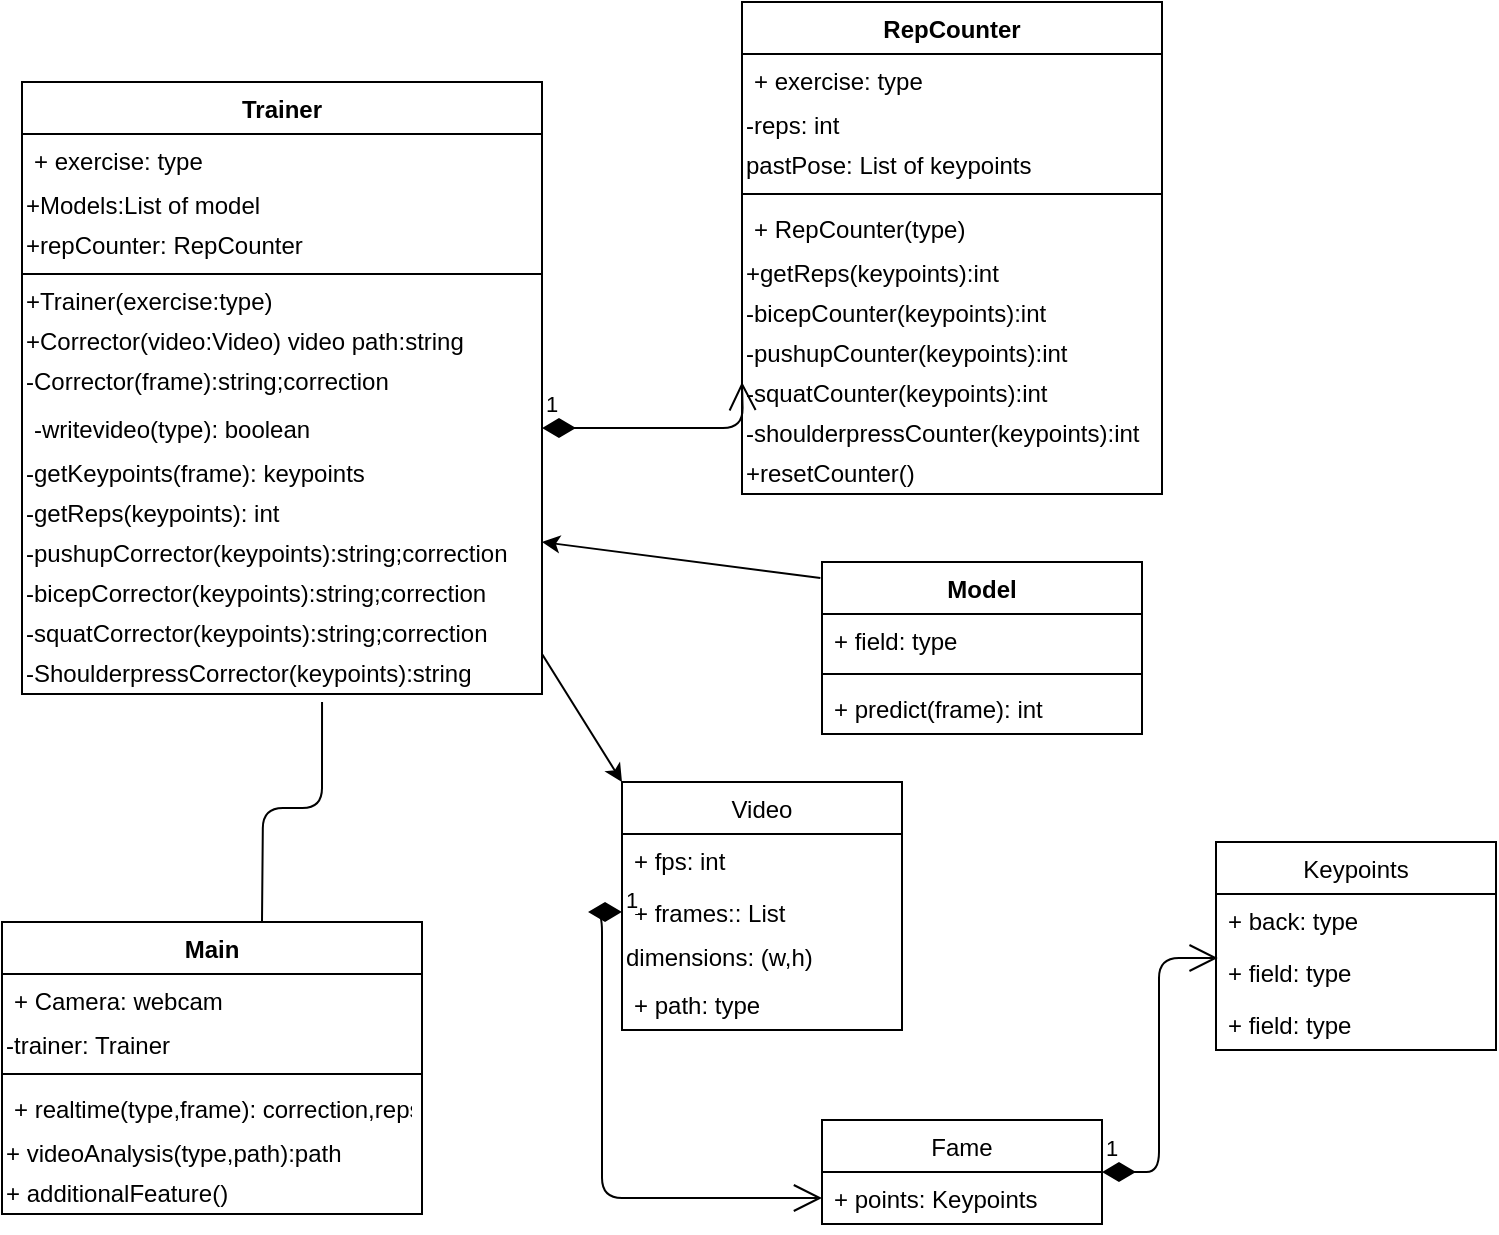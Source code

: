 <mxfile version="14.5.10" type="github">
  <diagram id="C5RBs43oDa-KdzZeNtuy" name="Page-1">
    <mxGraphModel dx="1038" dy="528" grid="1" gridSize="10" guides="1" tooltips="1" connect="1" arrows="1" fold="1" page="1" pageScale="1" pageWidth="827" pageHeight="1169" math="0" shadow="0">
      <root>
        <mxCell id="WIyWlLk6GJQsqaUBKTNV-0" />
        <mxCell id="WIyWlLk6GJQsqaUBKTNV-1" parent="WIyWlLk6GJQsqaUBKTNV-0" />
        <mxCell id="a0mymaZdTOn8uS32HoLL-4" value="Keypoints" style="swimlane;fontStyle=0;childLayout=stackLayout;horizontal=1;startSize=26;fillColor=none;horizontalStack=0;resizeParent=1;resizeParentMax=0;resizeLast=0;collapsible=1;marginBottom=0;" parent="WIyWlLk6GJQsqaUBKTNV-1" vertex="1">
          <mxGeometry x="687" y="420" width="140" height="104" as="geometry" />
        </mxCell>
        <mxCell id="a0mymaZdTOn8uS32HoLL-5" value="+ back: type" style="text;strokeColor=none;fillColor=none;align=left;verticalAlign=top;spacingLeft=4;spacingRight=4;overflow=hidden;rotatable=0;points=[[0,0.5],[1,0.5]];portConstraint=eastwest;" parent="a0mymaZdTOn8uS32HoLL-4" vertex="1">
          <mxGeometry y="26" width="140" height="26" as="geometry" />
        </mxCell>
        <mxCell id="a0mymaZdTOn8uS32HoLL-6" value="+ field: type" style="text;strokeColor=none;fillColor=none;align=left;verticalAlign=top;spacingLeft=4;spacingRight=4;overflow=hidden;rotatable=0;points=[[0,0.5],[1,0.5]];portConstraint=eastwest;" parent="a0mymaZdTOn8uS32HoLL-4" vertex="1">
          <mxGeometry y="52" width="140" height="26" as="geometry" />
        </mxCell>
        <mxCell id="a0mymaZdTOn8uS32HoLL-7" value="+ field: type" style="text;strokeColor=none;fillColor=none;align=left;verticalAlign=top;spacingLeft=4;spacingRight=4;overflow=hidden;rotatable=0;points=[[0,0.5],[1,0.5]];portConstraint=eastwest;" parent="a0mymaZdTOn8uS32HoLL-4" vertex="1">
          <mxGeometry y="78" width="140" height="26" as="geometry" />
        </mxCell>
        <mxCell id="a0mymaZdTOn8uS32HoLL-8" value="Trainer" style="swimlane;fontStyle=1;align=center;verticalAlign=top;childLayout=stackLayout;horizontal=1;startSize=26;horizontalStack=0;resizeParent=1;resizeParentMax=0;resizeLast=0;collapsible=1;marginBottom=0;" parent="WIyWlLk6GJQsqaUBKTNV-1" vertex="1">
          <mxGeometry x="90" y="40" width="260" height="306" as="geometry">
            <mxRectangle x="630" y="240" width="70" height="26" as="alternateBounds" />
          </mxGeometry>
        </mxCell>
        <mxCell id="a0mymaZdTOn8uS32HoLL-9" value="+ exercise: type " style="text;strokeColor=none;fillColor=none;align=left;verticalAlign=top;spacingLeft=4;spacingRight=4;overflow=hidden;rotatable=0;points=[[0,0.5],[1,0.5]];portConstraint=eastwest;" parent="a0mymaZdTOn8uS32HoLL-8" vertex="1">
          <mxGeometry y="26" width="260" height="26" as="geometry" />
        </mxCell>
        <mxCell id="DeUj1NdnGwY6QF6CIB1H-15" value="+Models:List of model" style="text;html=1;strokeColor=none;fillColor=none;align=left;verticalAlign=middle;whiteSpace=wrap;rounded=0;" vertex="1" parent="a0mymaZdTOn8uS32HoLL-8">
          <mxGeometry y="52" width="260" height="20" as="geometry" />
        </mxCell>
        <mxCell id="DeUj1NdnGwY6QF6CIB1H-14" value="+repCounter: RepCounter" style="text;html=1;strokeColor=none;fillColor=none;align=left;verticalAlign=middle;whiteSpace=wrap;rounded=0;" vertex="1" parent="a0mymaZdTOn8uS32HoLL-8">
          <mxGeometry y="72" width="260" height="20" as="geometry" />
        </mxCell>
        <mxCell id="a0mymaZdTOn8uS32HoLL-10" value="" style="line;strokeWidth=1;fillColor=none;align=left;verticalAlign=middle;spacingTop=-1;spacingLeft=3;spacingRight=3;rotatable=0;labelPosition=right;points=[];portConstraint=eastwest;" parent="a0mymaZdTOn8uS32HoLL-8" vertex="1">
          <mxGeometry y="92" width="260" height="8" as="geometry" />
        </mxCell>
        <mxCell id="UNvvKq0hMDLlutOKs-n3-9" value="+Trainer(exercise:type)" style="text;html=1;resizable=0;autosize=1;align=left;verticalAlign=middle;points=[];fillColor=none;strokeColor=none;rounded=0;" parent="a0mymaZdTOn8uS32HoLL-8" vertex="1">
          <mxGeometry y="100" width="260" height="20" as="geometry" />
        </mxCell>
        <mxCell id="UNvvKq0hMDLlutOKs-n3-0" value="+&lt;span&gt;Corrector&lt;/span&gt;(video:Video) video path:string" style="text;html=1;resizable=0;autosize=1;align=left;verticalAlign=middle;points=[];fillColor=none;strokeColor=none;rounded=0;" parent="a0mymaZdTOn8uS32HoLL-8" vertex="1">
          <mxGeometry y="120" width="260" height="20" as="geometry" />
        </mxCell>
        <mxCell id="DeUj1NdnGwY6QF6CIB1H-4" value="-Corrector(frame):string;correction" style="text;html=1;strokeColor=none;fillColor=none;align=left;verticalAlign=middle;whiteSpace=wrap;rounded=0;" vertex="1" parent="a0mymaZdTOn8uS32HoLL-8">
          <mxGeometry y="140" width="260" height="20" as="geometry" />
        </mxCell>
        <mxCell id="a0mymaZdTOn8uS32HoLL-11" value="-writevideo(type): boolean&#xa;" style="text;strokeColor=none;fillColor=none;align=left;verticalAlign=top;spacingLeft=4;spacingRight=4;overflow=hidden;rotatable=0;points=[[0,0.5],[1,0.5]];portConstraint=eastwest;" parent="a0mymaZdTOn8uS32HoLL-8" vertex="1">
          <mxGeometry y="160" width="260" height="26" as="geometry" />
        </mxCell>
        <mxCell id="UNvvKq0hMDLlutOKs-n3-23" value="-getKeypoints(frame): keypoints" style="text;html=1;strokeColor=none;fillColor=none;align=left;verticalAlign=middle;whiteSpace=wrap;rounded=0;" parent="a0mymaZdTOn8uS32HoLL-8" vertex="1">
          <mxGeometry y="186" width="260" height="20" as="geometry" />
        </mxCell>
        <mxCell id="UNvvKq0hMDLlutOKs-n3-24" value="-getReps(keypoints): int" style="text;html=1;strokeColor=none;fillColor=none;align=left;verticalAlign=middle;whiteSpace=wrap;rounded=0;" parent="a0mymaZdTOn8uS32HoLL-8" vertex="1">
          <mxGeometry y="206" width="260" height="20" as="geometry" />
        </mxCell>
        <mxCell id="DeUj1NdnGwY6QF6CIB1H-1" value="-pushupCorrector(keypoints):string;correction" style="text;html=1;strokeColor=none;fillColor=none;align=left;verticalAlign=middle;whiteSpace=wrap;rounded=0;" vertex="1" parent="a0mymaZdTOn8uS32HoLL-8">
          <mxGeometry y="226" width="260" height="20" as="geometry" />
        </mxCell>
        <mxCell id="DeUj1NdnGwY6QF6CIB1H-0" value="-bicepCorrector(keypoints):string;correction&amp;nbsp;" style="text;html=1;strokeColor=none;fillColor=none;align=left;verticalAlign=middle;whiteSpace=wrap;rounded=0;" vertex="1" parent="a0mymaZdTOn8uS32HoLL-8">
          <mxGeometry y="246" width="260" height="20" as="geometry" />
        </mxCell>
        <mxCell id="DeUj1NdnGwY6QF6CIB1H-2" value="&lt;span style=&quot;&quot;&gt;-squatCorrector(keypoints):string;correction&amp;nbsp;&lt;/span&gt;" style="text;html=1;strokeColor=none;fillColor=none;align=left;verticalAlign=middle;whiteSpace=wrap;rounded=0;" vertex="1" parent="a0mymaZdTOn8uS32HoLL-8">
          <mxGeometry y="266" width="260" height="20" as="geometry" />
        </mxCell>
        <mxCell id="DeUj1NdnGwY6QF6CIB1H-3" value="-ShoulderpressCorrector(keypoints):string" style="text;html=1;strokeColor=none;fillColor=none;align=left;verticalAlign=middle;whiteSpace=wrap;rounded=0;" vertex="1" parent="a0mymaZdTOn8uS32HoLL-8">
          <mxGeometry y="286" width="260" height="20" as="geometry" />
        </mxCell>
        <mxCell id="a0mymaZdTOn8uS32HoLL-16" value="Video" style="swimlane;fontStyle=0;childLayout=stackLayout;horizontal=1;startSize=26;fillColor=none;horizontalStack=0;resizeParent=1;resizeParentMax=0;resizeLast=0;collapsible=1;marginBottom=0;" parent="WIyWlLk6GJQsqaUBKTNV-1" vertex="1">
          <mxGeometry x="390" y="390" width="140" height="124" as="geometry" />
        </mxCell>
        <mxCell id="a0mymaZdTOn8uS32HoLL-17" value="+ fps: int" style="text;strokeColor=none;fillColor=none;align=left;verticalAlign=top;spacingLeft=4;spacingRight=4;overflow=hidden;rotatable=0;points=[[0,0.5],[1,0.5]];portConstraint=eastwest;" parent="a0mymaZdTOn8uS32HoLL-16" vertex="1">
          <mxGeometry y="26" width="140" height="26" as="geometry" />
        </mxCell>
        <mxCell id="a0mymaZdTOn8uS32HoLL-18" value="+ frames:: List" style="text;strokeColor=none;fillColor=none;align=left;verticalAlign=top;spacingLeft=4;spacingRight=4;overflow=hidden;rotatable=0;points=[[0,0.5],[1,0.5]];portConstraint=eastwest;" parent="a0mymaZdTOn8uS32HoLL-16" vertex="1">
          <mxGeometry y="52" width="140" height="26" as="geometry" />
        </mxCell>
        <mxCell id="DeUj1NdnGwY6QF6CIB1H-33" value="dimensions: (w,h)" style="text;html=1;strokeColor=none;fillColor=none;align=left;verticalAlign=middle;whiteSpace=wrap;rounded=0;" vertex="1" parent="a0mymaZdTOn8uS32HoLL-16">
          <mxGeometry y="78" width="140" height="20" as="geometry" />
        </mxCell>
        <mxCell id="a0mymaZdTOn8uS32HoLL-19" value="+ path: type" style="text;strokeColor=none;fillColor=none;align=left;verticalAlign=top;spacingLeft=4;spacingRight=4;overflow=hidden;rotatable=0;points=[[0,0.5],[1,0.5]];portConstraint=eastwest;" parent="a0mymaZdTOn8uS32HoLL-16" vertex="1">
          <mxGeometry y="98" width="140" height="26" as="geometry" />
        </mxCell>
        <mxCell id="a0mymaZdTOn8uS32HoLL-20" value="Model" style="swimlane;fontStyle=1;align=center;verticalAlign=top;childLayout=stackLayout;horizontal=1;startSize=26;horizontalStack=0;resizeParent=1;resizeParentMax=0;resizeLast=0;collapsible=1;marginBottom=0;" parent="WIyWlLk6GJQsqaUBKTNV-1" vertex="1">
          <mxGeometry x="490" y="280" width="160" height="86" as="geometry" />
        </mxCell>
        <mxCell id="a0mymaZdTOn8uS32HoLL-21" value="+ field: type" style="text;strokeColor=none;fillColor=none;align=left;verticalAlign=top;spacingLeft=4;spacingRight=4;overflow=hidden;rotatable=0;points=[[0,0.5],[1,0.5]];portConstraint=eastwest;" parent="a0mymaZdTOn8uS32HoLL-20" vertex="1">
          <mxGeometry y="26" width="160" height="26" as="geometry" />
        </mxCell>
        <mxCell id="a0mymaZdTOn8uS32HoLL-22" value="" style="line;strokeWidth=1;fillColor=none;align=left;verticalAlign=middle;spacingTop=-1;spacingLeft=3;spacingRight=3;rotatable=0;labelPosition=right;points=[];portConstraint=eastwest;" parent="a0mymaZdTOn8uS32HoLL-20" vertex="1">
          <mxGeometry y="52" width="160" height="8" as="geometry" />
        </mxCell>
        <mxCell id="a0mymaZdTOn8uS32HoLL-23" value="+ predict(frame): int" style="text;strokeColor=none;fillColor=none;align=left;verticalAlign=top;spacingLeft=4;spacingRight=4;overflow=hidden;rotatable=0;points=[[0,0.5],[1,0.5]];portConstraint=eastwest;" parent="a0mymaZdTOn8uS32HoLL-20" vertex="1">
          <mxGeometry y="60" width="160" height="26" as="geometry" />
        </mxCell>
        <mxCell id="UNvvKq0hMDLlutOKs-n3-5" value="Fame" style="swimlane;fontStyle=0;childLayout=stackLayout;horizontal=1;startSize=26;fillColor=none;horizontalStack=0;resizeParent=1;resizeParentMax=0;resizeLast=0;collapsible=1;marginBottom=0;" parent="WIyWlLk6GJQsqaUBKTNV-1" vertex="1">
          <mxGeometry x="490" y="559" width="140" height="52" as="geometry" />
        </mxCell>
        <mxCell id="UNvvKq0hMDLlutOKs-n3-6" value="+ points: Keypoints" style="text;strokeColor=none;fillColor=none;align=left;verticalAlign=top;spacingLeft=4;spacingRight=4;overflow=hidden;rotatable=0;points=[[0,0.5],[1,0.5]];portConstraint=eastwest;" parent="UNvvKq0hMDLlutOKs-n3-5" vertex="1">
          <mxGeometry y="26" width="140" height="26" as="geometry" />
        </mxCell>
        <mxCell id="UNvvKq0hMDLlutOKs-n3-10" value="Main" style="swimlane;fontStyle=1;align=center;verticalAlign=top;childLayout=stackLayout;horizontal=1;startSize=26;horizontalStack=0;resizeParent=1;resizeParentMax=0;resizeLast=0;collapsible=1;marginBottom=0;" parent="WIyWlLk6GJQsqaUBKTNV-1" vertex="1">
          <mxGeometry x="80" y="460" width="210" height="146" as="geometry" />
        </mxCell>
        <mxCell id="UNvvKq0hMDLlutOKs-n3-11" value="+ Camera: webcam" style="text;strokeColor=none;fillColor=none;align=left;verticalAlign=top;spacingLeft=4;spacingRight=4;overflow=hidden;rotatable=0;points=[[0,0.5],[1,0.5]];portConstraint=eastwest;" parent="UNvvKq0hMDLlutOKs-n3-10" vertex="1">
          <mxGeometry y="26" width="210" height="26" as="geometry" />
        </mxCell>
        <mxCell id="DeUj1NdnGwY6QF6CIB1H-26" value="-trainer: Trainer" style="text;html=1;strokeColor=none;fillColor=none;align=left;verticalAlign=middle;whiteSpace=wrap;rounded=0;" vertex="1" parent="UNvvKq0hMDLlutOKs-n3-10">
          <mxGeometry y="52" width="210" height="20" as="geometry" />
        </mxCell>
        <mxCell id="UNvvKq0hMDLlutOKs-n3-12" value="" style="line;strokeWidth=1;fillColor=none;align=left;verticalAlign=middle;spacingTop=-1;spacingLeft=3;spacingRight=3;rotatable=0;labelPosition=right;points=[];portConstraint=eastwest;" parent="UNvvKq0hMDLlutOKs-n3-10" vertex="1">
          <mxGeometry y="72" width="210" height="8" as="geometry" />
        </mxCell>
        <mxCell id="UNvvKq0hMDLlutOKs-n3-13" value="+ realtime(type,frame): correction,reps" style="text;strokeColor=none;fillColor=none;align=left;verticalAlign=top;spacingLeft=4;spacingRight=4;overflow=hidden;rotatable=0;points=[[0,0.5],[1,0.5]];portConstraint=eastwest;" parent="UNvvKq0hMDLlutOKs-n3-10" vertex="1">
          <mxGeometry y="80" width="210" height="26" as="geometry" />
        </mxCell>
        <mxCell id="UNvvKq0hMDLlutOKs-n3-14" value="+ videoAnalysis(type,path):path" style="text;html=1;strokeColor=none;fillColor=none;align=left;verticalAlign=middle;whiteSpace=wrap;rounded=0;" parent="UNvvKq0hMDLlutOKs-n3-10" vertex="1">
          <mxGeometry y="106" width="210" height="20" as="geometry" />
        </mxCell>
        <mxCell id="UNvvKq0hMDLlutOKs-n3-15" value="+ additionalFeature()" style="text;html=1;strokeColor=none;fillColor=none;align=left;verticalAlign=middle;whiteSpace=wrap;rounded=0;" parent="UNvvKq0hMDLlutOKs-n3-10" vertex="1">
          <mxGeometry y="126" width="210" height="20" as="geometry" />
        </mxCell>
        <mxCell id="DeUj1NdnGwY6QF6CIB1H-5" value="RepCounter" style="swimlane;fontStyle=1;align=center;verticalAlign=top;childLayout=stackLayout;horizontal=1;startSize=26;horizontalStack=0;resizeParent=1;resizeParentMax=0;resizeLast=0;collapsible=1;marginBottom=0;" vertex="1" parent="WIyWlLk6GJQsqaUBKTNV-1">
          <mxGeometry x="450" width="210" height="246" as="geometry" />
        </mxCell>
        <mxCell id="DeUj1NdnGwY6QF6CIB1H-6" value="+ exercise: type" style="text;strokeColor=none;fillColor=none;align=left;verticalAlign=top;spacingLeft=4;spacingRight=4;overflow=hidden;rotatable=0;points=[[0,0.5],[1,0.5]];portConstraint=eastwest;" vertex="1" parent="DeUj1NdnGwY6QF6CIB1H-5">
          <mxGeometry y="26" width="210" height="26" as="geometry" />
        </mxCell>
        <mxCell id="DeUj1NdnGwY6QF6CIB1H-11" value="-reps: int" style="text;html=1;strokeColor=none;fillColor=none;align=left;verticalAlign=middle;whiteSpace=wrap;rounded=0;" vertex="1" parent="DeUj1NdnGwY6QF6CIB1H-5">
          <mxGeometry y="52" width="210" height="20" as="geometry" />
        </mxCell>
        <mxCell id="DeUj1NdnGwY6QF6CIB1H-10" value="pastPose: List of keypoints" style="text;html=1;strokeColor=none;fillColor=none;align=left;verticalAlign=middle;whiteSpace=wrap;rounded=0;" vertex="1" parent="DeUj1NdnGwY6QF6CIB1H-5">
          <mxGeometry y="72" width="210" height="20" as="geometry" />
        </mxCell>
        <mxCell id="DeUj1NdnGwY6QF6CIB1H-7" value="" style="line;strokeWidth=1;fillColor=none;align=left;verticalAlign=middle;spacingTop=-1;spacingLeft=3;spacingRight=3;rotatable=0;labelPosition=right;points=[];portConstraint=eastwest;" vertex="1" parent="DeUj1NdnGwY6QF6CIB1H-5">
          <mxGeometry y="92" width="210" height="8" as="geometry" />
        </mxCell>
        <mxCell id="DeUj1NdnGwY6QF6CIB1H-8" value="+ RepCounter(type)" style="text;strokeColor=none;fillColor=none;align=left;verticalAlign=top;spacingLeft=4;spacingRight=4;overflow=hidden;rotatable=0;points=[[0,0.5],[1,0.5]];portConstraint=eastwest;" vertex="1" parent="DeUj1NdnGwY6QF6CIB1H-5">
          <mxGeometry y="100" width="210" height="26" as="geometry" />
        </mxCell>
        <mxCell id="DeUj1NdnGwY6QF6CIB1H-9" value="+getReps(keypoints):int" style="text;html=1;strokeColor=none;fillColor=none;align=left;verticalAlign=middle;whiteSpace=wrap;rounded=0;" vertex="1" parent="DeUj1NdnGwY6QF6CIB1H-5">
          <mxGeometry y="126" width="210" height="20" as="geometry" />
        </mxCell>
        <mxCell id="DeUj1NdnGwY6QF6CIB1H-28" value="-bicepCounter(keypoints):int" style="text;html=1;strokeColor=none;fillColor=none;align=left;verticalAlign=middle;whiteSpace=wrap;rounded=0;" vertex="1" parent="DeUj1NdnGwY6QF6CIB1H-5">
          <mxGeometry y="146" width="210" height="20" as="geometry" />
        </mxCell>
        <mxCell id="DeUj1NdnGwY6QF6CIB1H-29" value="-pushupCounter(keypoints):int" style="text;html=1;strokeColor=none;fillColor=none;align=left;verticalAlign=middle;whiteSpace=wrap;rounded=0;" vertex="1" parent="DeUj1NdnGwY6QF6CIB1H-5">
          <mxGeometry y="166" width="210" height="20" as="geometry" />
        </mxCell>
        <mxCell id="DeUj1NdnGwY6QF6CIB1H-32" value="-squatCounter(keypoints):int" style="text;html=1;strokeColor=none;fillColor=none;align=left;verticalAlign=middle;whiteSpace=wrap;rounded=0;" vertex="1" parent="DeUj1NdnGwY6QF6CIB1H-5">
          <mxGeometry y="186" width="210" height="20" as="geometry" />
        </mxCell>
        <mxCell id="DeUj1NdnGwY6QF6CIB1H-30" value="-shoulderpressCounter(keypoints):int" style="text;html=1;strokeColor=none;fillColor=none;align=left;verticalAlign=middle;whiteSpace=wrap;rounded=0;" vertex="1" parent="DeUj1NdnGwY6QF6CIB1H-5">
          <mxGeometry y="206" width="210" height="20" as="geometry" />
        </mxCell>
        <mxCell id="DeUj1NdnGwY6QF6CIB1H-12" value="+resetCounter()" style="text;html=1;strokeColor=none;fillColor=none;align=left;verticalAlign=middle;whiteSpace=wrap;rounded=0;" vertex="1" parent="DeUj1NdnGwY6QF6CIB1H-5">
          <mxGeometry y="226" width="210" height="20" as="geometry" />
        </mxCell>
        <mxCell id="DeUj1NdnGwY6QF6CIB1H-16" value="" style="endArrow=classic;html=1;exitX=-0.005;exitY=0.093;exitDx=0;exitDy=0;exitPerimeter=0;" edge="1" parent="WIyWlLk6GJQsqaUBKTNV-1" source="a0mymaZdTOn8uS32HoLL-20">
          <mxGeometry width="50" height="50" relative="1" as="geometry">
            <mxPoint x="270" y="290" as="sourcePoint" />
            <mxPoint x="350" y="270" as="targetPoint" />
          </mxGeometry>
        </mxCell>
        <mxCell id="DeUj1NdnGwY6QF6CIB1H-17" value="1" style="endArrow=open;html=1;endSize=12;startArrow=diamondThin;startSize=14;startFill=1;edgeStyle=orthogonalEdgeStyle;align=left;verticalAlign=bottom;" edge="1" parent="WIyWlLk6GJQsqaUBKTNV-1" source="a0mymaZdTOn8uS32HoLL-11">
          <mxGeometry x="-1" y="3" relative="1" as="geometry">
            <mxPoint x="290" y="190" as="sourcePoint" />
            <mxPoint x="450" y="190" as="targetPoint" />
          </mxGeometry>
        </mxCell>
        <mxCell id="DeUj1NdnGwY6QF6CIB1H-20" value="" style="endArrow=none;html=1;edgeStyle=orthogonalEdgeStyle;entryX=0.577;entryY=1.2;entryDx=0;entryDy=0;entryPerimeter=0;" edge="1" parent="WIyWlLk6GJQsqaUBKTNV-1" target="DeUj1NdnGwY6QF6CIB1H-3">
          <mxGeometry relative="1" as="geometry">
            <mxPoint x="210" y="460" as="sourcePoint" />
            <mxPoint x="370" y="460" as="targetPoint" />
          </mxGeometry>
        </mxCell>
        <mxCell id="DeUj1NdnGwY6QF6CIB1H-23" value="1" style="endArrow=open;html=1;endSize=12;startArrow=diamondThin;startSize=14;startFill=1;edgeStyle=orthogonalEdgeStyle;align=left;verticalAlign=bottom;entryX=0.006;entryY=0.231;entryDx=0;entryDy=0;entryPerimeter=0;exitX=1;exitY=0.5;exitDx=0;exitDy=0;" edge="1" parent="WIyWlLk6GJQsqaUBKTNV-1" source="UNvvKq0hMDLlutOKs-n3-5" target="a0mymaZdTOn8uS32HoLL-6">
          <mxGeometry x="-1" y="3" relative="1" as="geometry">
            <mxPoint x="210" y="460" as="sourcePoint" />
            <mxPoint x="370" y="460" as="targetPoint" />
          </mxGeometry>
        </mxCell>
        <mxCell id="DeUj1NdnGwY6QF6CIB1H-24" value="1" style="endArrow=open;html=1;endSize=12;startArrow=diamondThin;startSize=14;startFill=1;edgeStyle=orthogonalEdgeStyle;align=left;verticalAlign=bottom;exitX=0;exitY=0.5;exitDx=0;exitDy=0;" edge="1" parent="WIyWlLk6GJQsqaUBKTNV-1" source="a0mymaZdTOn8uS32HoLL-18" target="UNvvKq0hMDLlutOKs-n3-6">
          <mxGeometry x="-1" y="3" relative="1" as="geometry">
            <mxPoint x="610" y="630" as="sourcePoint" />
            <mxPoint x="370" y="460" as="targetPoint" />
          </mxGeometry>
        </mxCell>
        <mxCell id="DeUj1NdnGwY6QF6CIB1H-27" value="" style="endArrow=classic;html=1;exitX=1;exitY=0;exitDx=0;exitDy=0;entryX=0;entryY=0;entryDx=0;entryDy=0;" edge="1" parent="WIyWlLk6GJQsqaUBKTNV-1" source="DeUj1NdnGwY6QF6CIB1H-3" target="a0mymaZdTOn8uS32HoLL-16">
          <mxGeometry width="50" height="50" relative="1" as="geometry">
            <mxPoint x="360" y="390" as="sourcePoint" />
            <mxPoint x="410" y="340" as="targetPoint" />
          </mxGeometry>
        </mxCell>
      </root>
    </mxGraphModel>
  </diagram>
</mxfile>
